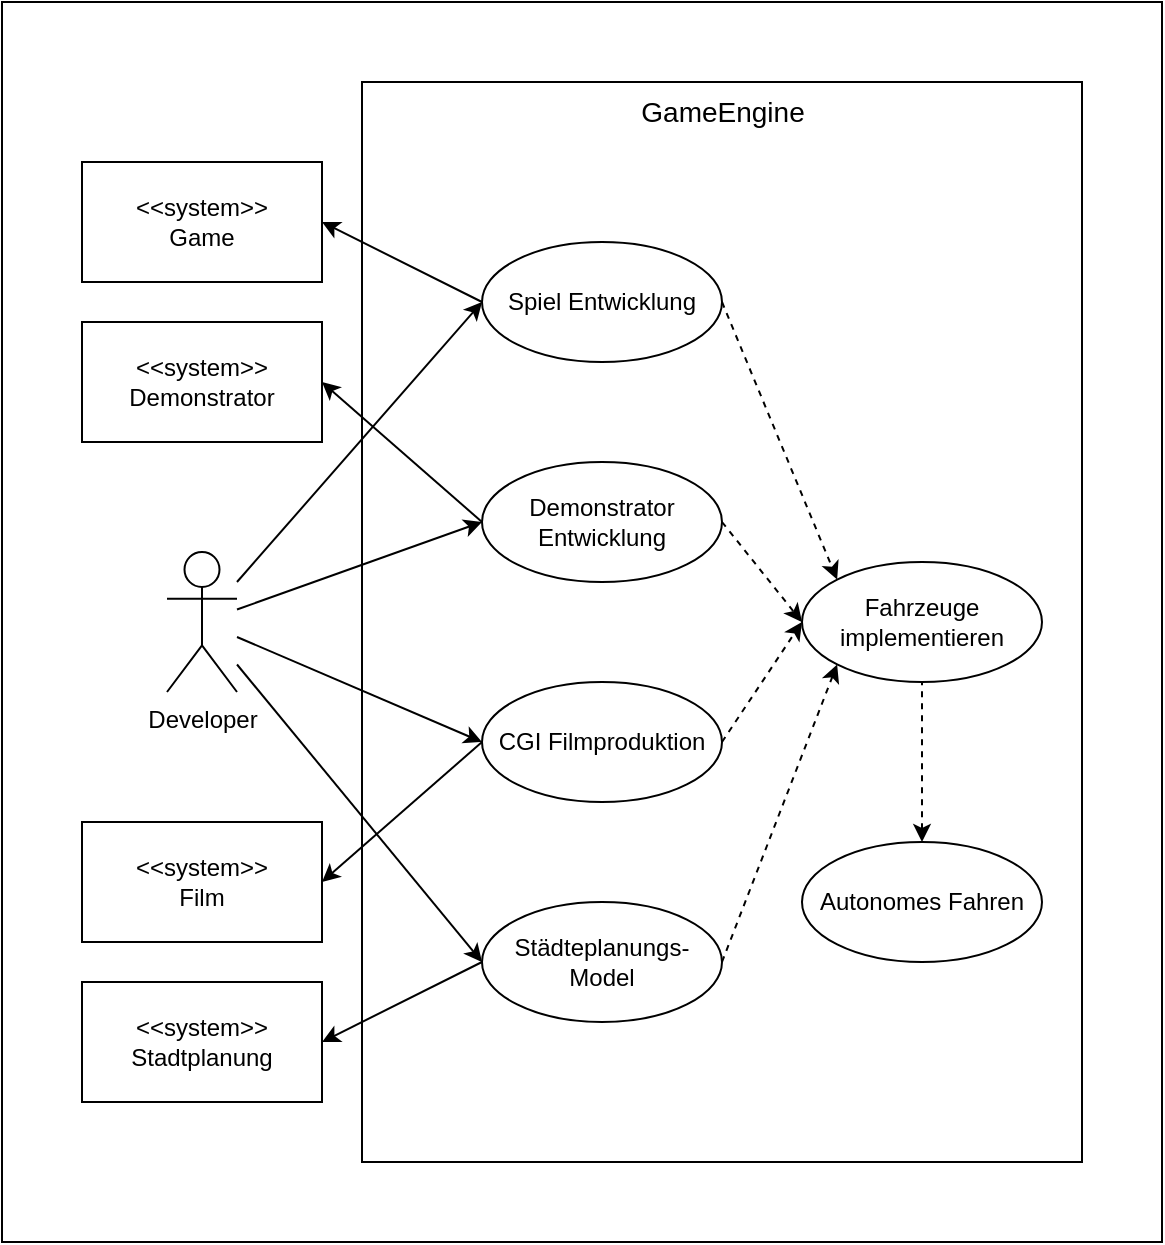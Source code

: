 <mxfile version="21.2.1" type="device">
  <diagram name="Use Case Krams" id="IC939t0rPF30G8wXWYbp">
    <mxGraphModel dx="934" dy="601" grid="1" gridSize="10" guides="1" tooltips="1" connect="1" arrows="1" fold="1" page="1" pageScale="1" pageWidth="2336" pageHeight="1654" math="0" shadow="0">
      <root>
        <mxCell id="0" />
        <mxCell id="1" parent="0" />
        <mxCell id="rdlgY0shcIGF6bq6-XCd-112" value="" style="rounded=0;whiteSpace=wrap;html=1;fillColor=default;" vertex="1" parent="1">
          <mxGeometry x="820" y="80" width="580" height="620" as="geometry" />
        </mxCell>
        <mxCell id="rdlgY0shcIGF6bq6-XCd-76" value="" style="rounded=0;whiteSpace=wrap;html=1;fillColor=none;" vertex="1" parent="1">
          <mxGeometry x="1000" y="120" width="360" height="540" as="geometry" />
        </mxCell>
        <mxCell id="rdlgY0shcIGF6bq6-XCd-77" value="&lt;font style=&quot;font-size: 14px;&quot;&gt;GameEngine&lt;/font&gt;" style="text;html=1;align=center;verticalAlign=middle;resizable=0;points=[];autosize=1;strokeColor=none;fillColor=none;" vertex="1" parent="1">
          <mxGeometry x="1125" y="120" width="110" height="30" as="geometry" />
        </mxCell>
        <mxCell id="rdlgY0shcIGF6bq6-XCd-78" style="rounded=0;orthogonalLoop=1;jettySize=auto;html=1;entryX=0;entryY=0.5;entryDx=0;entryDy=0;" edge="1" source="rdlgY0shcIGF6bq6-XCd-79" target="rdlgY0shcIGF6bq6-XCd-80" parent="1">
          <mxGeometry relative="1" as="geometry">
            <mxPoint x="1050" y="170" as="targetPoint" />
          </mxGeometry>
        </mxCell>
        <mxCell id="rdlgY0shcIGF6bq6-XCd-87" style="rounded=0;orthogonalLoop=1;jettySize=auto;html=1;entryX=0;entryY=0.5;entryDx=0;entryDy=0;" edge="1" parent="1" source="rdlgY0shcIGF6bq6-XCd-79" target="rdlgY0shcIGF6bq6-XCd-81">
          <mxGeometry relative="1" as="geometry" />
        </mxCell>
        <mxCell id="rdlgY0shcIGF6bq6-XCd-101" style="rounded=0;orthogonalLoop=1;jettySize=auto;html=1;entryX=0;entryY=0.5;entryDx=0;entryDy=0;" edge="1" parent="1" source="rdlgY0shcIGF6bq6-XCd-79" target="rdlgY0shcIGF6bq6-XCd-99">
          <mxGeometry relative="1" as="geometry" />
        </mxCell>
        <mxCell id="rdlgY0shcIGF6bq6-XCd-102" style="rounded=0;orthogonalLoop=1;jettySize=auto;html=1;entryX=0;entryY=0.5;entryDx=0;entryDy=0;" edge="1" parent="1" source="rdlgY0shcIGF6bq6-XCd-79" target="rdlgY0shcIGF6bq6-XCd-100">
          <mxGeometry relative="1" as="geometry" />
        </mxCell>
        <mxCell id="rdlgY0shcIGF6bq6-XCd-79" value="Developer" style="shape=umlActor;verticalLabelPosition=bottom;verticalAlign=top;html=1;outlineConnect=0;" vertex="1" parent="1">
          <mxGeometry x="902.5" y="355" width="35" height="70" as="geometry" />
        </mxCell>
        <mxCell id="rdlgY0shcIGF6bq6-XCd-88" style="rounded=0;orthogonalLoop=1;jettySize=auto;html=1;exitX=1;exitY=0.5;exitDx=0;exitDy=0;entryX=0;entryY=0;entryDx=0;entryDy=0;dashed=1;" edge="1" parent="1" source="rdlgY0shcIGF6bq6-XCd-80" target="rdlgY0shcIGF6bq6-XCd-86">
          <mxGeometry relative="1" as="geometry" />
        </mxCell>
        <mxCell id="rdlgY0shcIGF6bq6-XCd-96" style="rounded=0;orthogonalLoop=1;jettySize=auto;html=1;exitX=0;exitY=0.5;exitDx=0;exitDy=0;entryX=1;entryY=0.5;entryDx=0;entryDy=0;" edge="1" parent="1" source="rdlgY0shcIGF6bq6-XCd-80" target="rdlgY0shcIGF6bq6-XCd-95">
          <mxGeometry relative="1" as="geometry" />
        </mxCell>
        <mxCell id="rdlgY0shcIGF6bq6-XCd-80" value="Spiel Entwicklung" style="ellipse;whiteSpace=wrap;html=1;fillColor=none;" vertex="1" parent="1">
          <mxGeometry x="1060" y="200" width="120" height="60" as="geometry" />
        </mxCell>
        <mxCell id="rdlgY0shcIGF6bq6-XCd-89" style="rounded=0;orthogonalLoop=1;jettySize=auto;html=1;exitX=1;exitY=0.5;exitDx=0;exitDy=0;dashed=1;entryX=0;entryY=0.5;entryDx=0;entryDy=0;" edge="1" parent="1" source="rdlgY0shcIGF6bq6-XCd-81" target="rdlgY0shcIGF6bq6-XCd-86">
          <mxGeometry relative="1" as="geometry">
            <mxPoint x="1250" y="390" as="targetPoint" />
          </mxGeometry>
        </mxCell>
        <mxCell id="rdlgY0shcIGF6bq6-XCd-113" style="rounded=0;orthogonalLoop=1;jettySize=auto;html=1;exitX=0;exitY=0.5;exitDx=0;exitDy=0;entryX=1;entryY=0.5;entryDx=0;entryDy=0;" edge="1" parent="1" source="rdlgY0shcIGF6bq6-XCd-81" target="rdlgY0shcIGF6bq6-XCd-97">
          <mxGeometry relative="1" as="geometry" />
        </mxCell>
        <mxCell id="rdlgY0shcIGF6bq6-XCd-81" value="Demonstrator Entwicklung" style="ellipse;whiteSpace=wrap;html=1;fillColor=none;" vertex="1" parent="1">
          <mxGeometry x="1060" y="310" width="120" height="60" as="geometry" />
        </mxCell>
        <mxCell id="rdlgY0shcIGF6bq6-XCd-90" style="rounded=0;orthogonalLoop=1;jettySize=auto;html=1;exitX=0.5;exitY=0;exitDx=0;exitDy=0;entryX=0.5;entryY=1;entryDx=0;entryDy=0;dashed=1;endArrow=none;endFill=0;startArrow=classic;startFill=1;" edge="1" parent="1" source="rdlgY0shcIGF6bq6-XCd-82" target="rdlgY0shcIGF6bq6-XCd-86">
          <mxGeometry relative="1" as="geometry" />
        </mxCell>
        <mxCell id="rdlgY0shcIGF6bq6-XCd-82" value="Autonomes Fahren" style="ellipse;whiteSpace=wrap;html=1;fillColor=none;" vertex="1" parent="1">
          <mxGeometry x="1220" y="500" width="120" height="60" as="geometry" />
        </mxCell>
        <mxCell id="rdlgY0shcIGF6bq6-XCd-86" value="Fahrzeuge implementieren" style="ellipse;whiteSpace=wrap;html=1;fillColor=none;" vertex="1" parent="1">
          <mxGeometry x="1220" y="360" width="120" height="60" as="geometry" />
        </mxCell>
        <mxCell id="rdlgY0shcIGF6bq6-XCd-95" value="&amp;lt;&amp;lt;system&amp;gt;&amp;gt;&lt;br&gt;Game" style="rounded=0;whiteSpace=wrap;html=1;" vertex="1" parent="1">
          <mxGeometry x="860" y="160" width="120" height="60" as="geometry" />
        </mxCell>
        <mxCell id="rdlgY0shcIGF6bq6-XCd-97" value="&amp;lt;&amp;lt;system&amp;gt;&amp;gt;&lt;br&gt;Demonstrator" style="rounded=0;whiteSpace=wrap;html=1;" vertex="1" parent="1">
          <mxGeometry x="860" y="240" width="120" height="60" as="geometry" />
        </mxCell>
        <mxCell id="rdlgY0shcIGF6bq6-XCd-103" style="rounded=0;orthogonalLoop=1;jettySize=auto;html=1;exitX=1;exitY=0.5;exitDx=0;exitDy=0;dashed=1;entryX=0;entryY=0.5;entryDx=0;entryDy=0;" edge="1" parent="1" source="rdlgY0shcIGF6bq6-XCd-99" target="rdlgY0shcIGF6bq6-XCd-86">
          <mxGeometry relative="1" as="geometry">
            <mxPoint x="1240" y="400" as="targetPoint" />
          </mxGeometry>
        </mxCell>
        <mxCell id="rdlgY0shcIGF6bq6-XCd-110" style="rounded=0;orthogonalLoop=1;jettySize=auto;html=1;exitX=0;exitY=0.5;exitDx=0;exitDy=0;entryX=1;entryY=0.5;entryDx=0;entryDy=0;" edge="1" parent="1" source="rdlgY0shcIGF6bq6-XCd-99" target="rdlgY0shcIGF6bq6-XCd-107">
          <mxGeometry relative="1" as="geometry" />
        </mxCell>
        <mxCell id="rdlgY0shcIGF6bq6-XCd-99" value="CGI Filmproduktion" style="ellipse;whiteSpace=wrap;html=1;fillColor=none;" vertex="1" parent="1">
          <mxGeometry x="1060" y="420" width="120" height="60" as="geometry" />
        </mxCell>
        <mxCell id="rdlgY0shcIGF6bq6-XCd-105" style="rounded=0;orthogonalLoop=1;jettySize=auto;html=1;exitX=1;exitY=0.5;exitDx=0;exitDy=0;entryX=0;entryY=1;entryDx=0;entryDy=0;dashed=1;" edge="1" parent="1" source="rdlgY0shcIGF6bq6-XCd-100" target="rdlgY0shcIGF6bq6-XCd-86">
          <mxGeometry relative="1" as="geometry" />
        </mxCell>
        <mxCell id="rdlgY0shcIGF6bq6-XCd-111" style="rounded=0;orthogonalLoop=1;jettySize=auto;html=1;exitX=0;exitY=0.5;exitDx=0;exitDy=0;entryX=1;entryY=0.5;entryDx=0;entryDy=0;" edge="1" parent="1" source="rdlgY0shcIGF6bq6-XCd-100" target="rdlgY0shcIGF6bq6-XCd-108">
          <mxGeometry relative="1" as="geometry" />
        </mxCell>
        <mxCell id="rdlgY0shcIGF6bq6-XCd-100" value="Städteplanungs-Model" style="ellipse;whiteSpace=wrap;html=1;fillColor=none;" vertex="1" parent="1">
          <mxGeometry x="1060" y="530" width="120" height="60" as="geometry" />
        </mxCell>
        <mxCell id="rdlgY0shcIGF6bq6-XCd-107" value="&amp;lt;&amp;lt;system&amp;gt;&amp;gt;&lt;br&gt;Film" style="rounded=0;whiteSpace=wrap;html=1;" vertex="1" parent="1">
          <mxGeometry x="860" y="490" width="120" height="60" as="geometry" />
        </mxCell>
        <mxCell id="rdlgY0shcIGF6bq6-XCd-108" value="&amp;lt;&amp;lt;system&amp;gt;&amp;gt;&lt;br&gt;Stadtplanung" style="rounded=0;whiteSpace=wrap;html=1;" vertex="1" parent="1">
          <mxGeometry x="860" y="570" width="120" height="60" as="geometry" />
        </mxCell>
      </root>
    </mxGraphModel>
  </diagram>
</mxfile>
